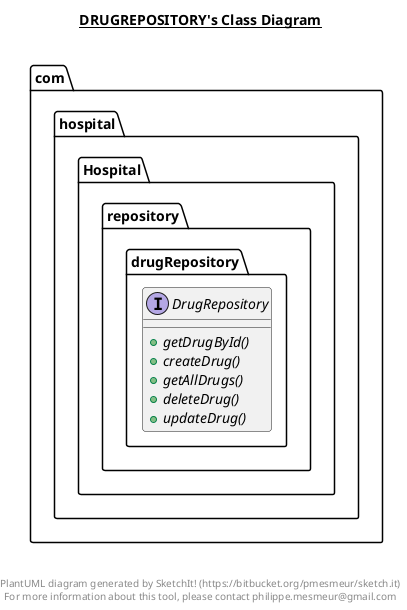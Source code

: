 @startuml

title __DRUGREPOSITORY's Class Diagram__\n

  package com.hospital.Hospital {
    package com.hospital.Hospital.repository.drugRepository {
      interface DrugRepository {
          {abstract} + getDrugById()
          {abstract} + createDrug()
          {abstract} + getAllDrugs()
          {abstract} + deleteDrug()
          {abstract} + updateDrug()
      }
    }
  }
  



right footer


PlantUML diagram generated by SketchIt! (https://bitbucket.org/pmesmeur/sketch.it)
For more information about this tool, please contact philippe.mesmeur@gmail.com
endfooter

@enduml
